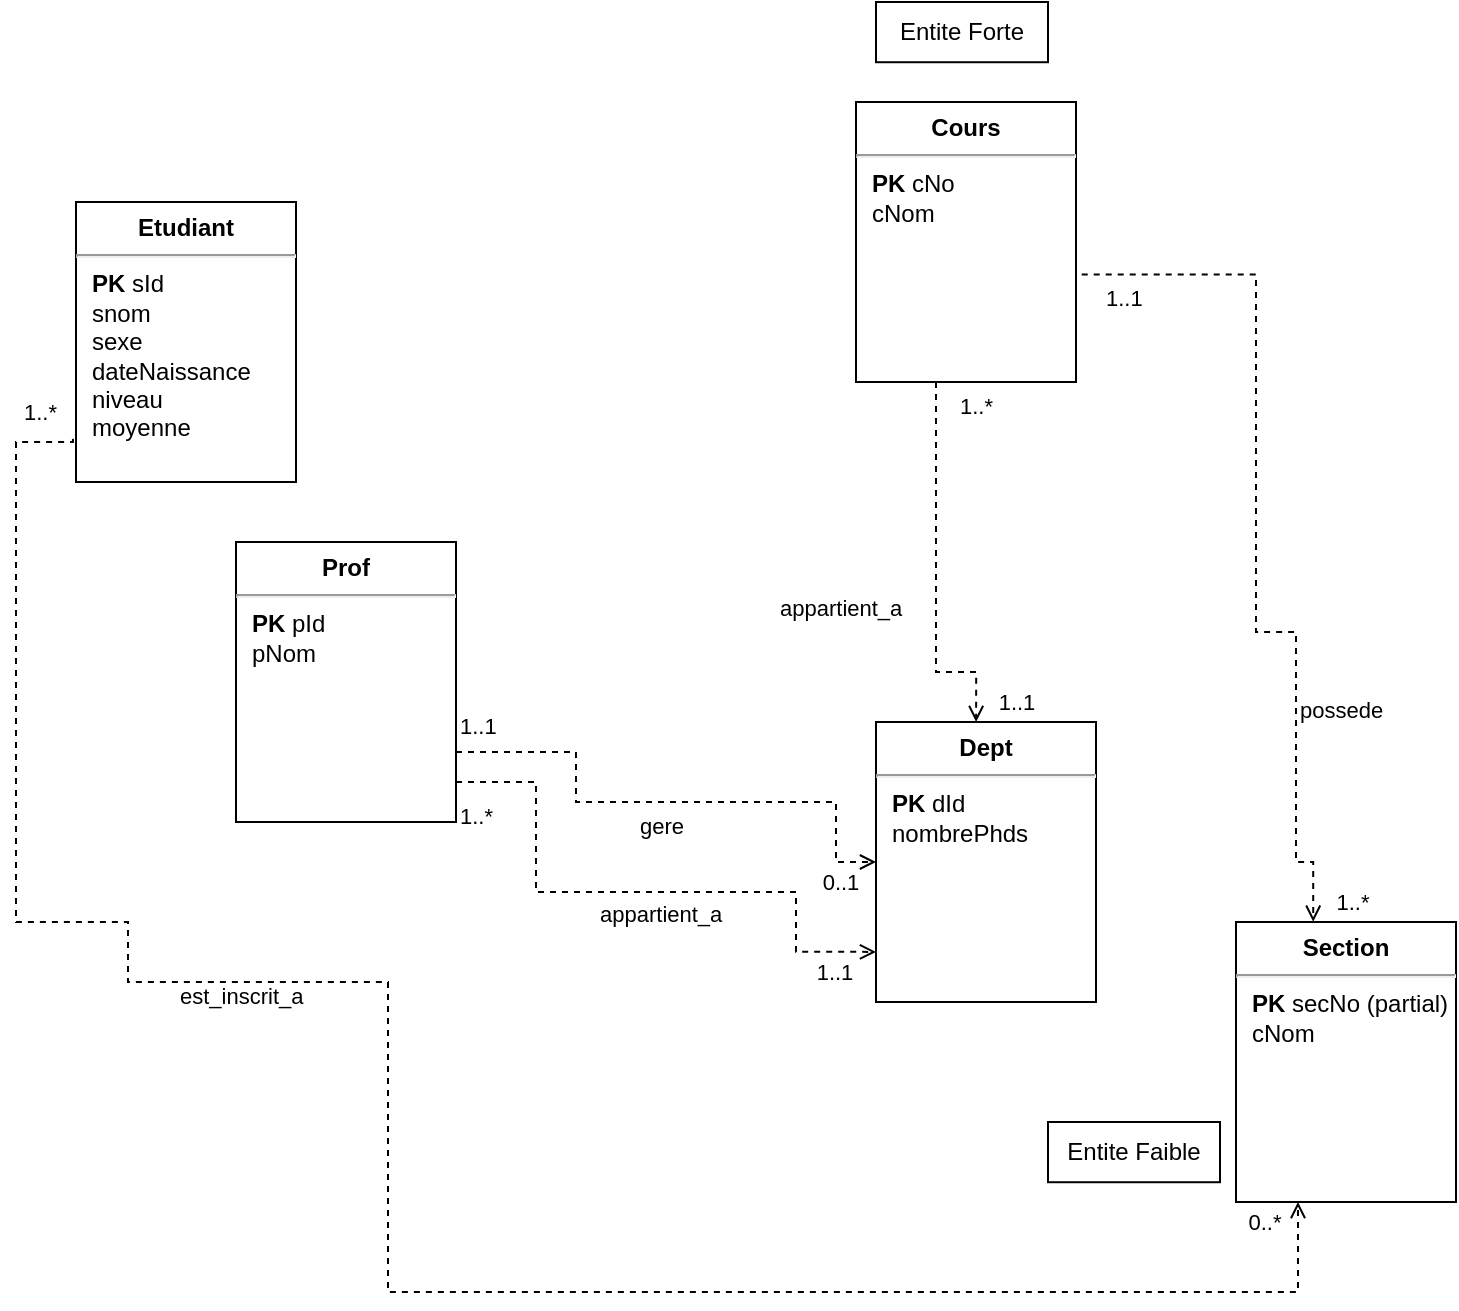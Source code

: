 <mxfile version="20.8.20" type="github">
  <diagram name="Sherwin" id="_lbZI7uZ-QepwtqZpzey">
    <mxGraphModel dx="3163" dy="2007" grid="1" gridSize="10" guides="1" tooltips="1" connect="1" arrows="1" fold="1" page="1" pageScale="1" pageWidth="827" pageHeight="1169" math="0" shadow="0">
      <root>
        <mxCell id="0" />
        <mxCell id="1" parent="0" />
        <mxCell id="sCB3IG0rdzC2e4coQaYl-1" value="&lt;p style=&quot;margin:0px;margin-top:6px;text-align:center;&quot;&gt;&lt;b&gt;Etudiant&lt;/b&gt;&lt;/p&gt;&lt;hr&gt;&lt;p style=&quot;margin:0px;margin-left:8px;&quot;&gt;&lt;b&gt;PK&lt;/b&gt;&amp;nbsp;sId&lt;/p&gt;&lt;p style=&quot;margin:0px;margin-left:8px;&quot;&gt;snom&lt;/p&gt;&lt;p style=&quot;margin:0px;margin-left:8px;&quot;&gt;sexe&lt;/p&gt;&lt;p style=&quot;margin:0px;margin-left:8px;&quot;&gt;dateNaissance&lt;/p&gt;&lt;p style=&quot;margin:0px;margin-left:8px;&quot;&gt;niveau&lt;br&gt;moyenne&lt;br&gt;&lt;/p&gt;&lt;p style=&quot;margin:0px;margin-left:8px;&quot;&gt;&lt;br&gt;&lt;/p&gt;" style="align=left;overflow=fill;html=1;dropTarget=0;" vertex="1" parent="1">
          <mxGeometry x="-1600" y="-620" width="110" height="140" as="geometry" />
        </mxCell>
        <mxCell id="sCB3IG0rdzC2e4coQaYl-2" value="&lt;p style=&quot;margin:0px;margin-top:6px;text-align:center;&quot;&gt;&lt;b&gt;Dept&lt;/b&gt;&lt;/p&gt;&lt;hr&gt;&lt;p style=&quot;margin:0px;margin-left:8px;&quot;&gt;&lt;b&gt;PK&lt;/b&gt;&amp;nbsp;dId&lt;/p&gt;&lt;p style=&quot;margin:0px;margin-left:8px;&quot;&gt;nombrePhds&lt;/p&gt;&lt;p style=&quot;margin:0px;margin-left:8px;&quot;&gt;&lt;br&gt;&lt;/p&gt;" style="align=left;overflow=fill;html=1;dropTarget=0;" vertex="1" parent="1">
          <mxGeometry x="-1200" y="-360" width="110" height="140" as="geometry" />
        </mxCell>
        <mxCell id="sCB3IG0rdzC2e4coQaYl-3" value="&lt;p style=&quot;margin:0px;margin-top:6px;text-align:center;&quot;&gt;&lt;b&gt;Prof&lt;/b&gt;&lt;/p&gt;&lt;hr&gt;&lt;p style=&quot;margin:0px;margin-left:8px;&quot;&gt;&lt;b&gt;PK&lt;/b&gt;&amp;nbsp;pId&lt;/p&gt;&lt;p style=&quot;margin:0px;margin-left:8px;&quot;&gt;pNom&lt;/p&gt;&lt;p style=&quot;margin:0px;margin-left:8px;&quot;&gt;&lt;br&gt;&lt;/p&gt;" style="align=left;overflow=fill;html=1;dropTarget=0;" vertex="1" parent="1">
          <mxGeometry x="-1520" y="-450" width="110" height="140" as="geometry" />
        </mxCell>
        <mxCell id="sCB3IG0rdzC2e4coQaYl-4" value="&lt;p style=&quot;margin:0px;margin-top:6px;text-align:center;&quot;&gt;&lt;b&gt;Cours&lt;/b&gt;&lt;/p&gt;&lt;hr&gt;&lt;p style=&quot;margin:0px;margin-left:8px;&quot;&gt;&lt;b&gt;PK&lt;/b&gt;&amp;nbsp;cNo&lt;/p&gt;&lt;p style=&quot;margin:0px;margin-left:8px;&quot;&gt;cNom&lt;/p&gt;&lt;p style=&quot;margin:0px;margin-left:8px;&quot;&gt;&lt;br&gt;&lt;/p&gt;" style="align=left;overflow=fill;html=1;dropTarget=0;" vertex="1" parent="1">
          <mxGeometry x="-1210" y="-670" width="110" height="140" as="geometry" />
        </mxCell>
        <mxCell id="sCB3IG0rdzC2e4coQaYl-5" value="&lt;p style=&quot;margin:0px;margin-top:6px;text-align:center;&quot;&gt;&lt;b&gt;Section&lt;/b&gt;&lt;/p&gt;&lt;hr&gt;&lt;p style=&quot;margin:0px;margin-left:8px;&quot;&gt;&lt;b&gt;PK&lt;/b&gt;&amp;nbsp;secNo (partial)&lt;/p&gt;&lt;p style=&quot;margin:0px;margin-left:8px;&quot;&gt;cNom&lt;/p&gt;&lt;p style=&quot;margin:0px;margin-left:8px;&quot;&gt;&lt;br&gt;&lt;/p&gt;" style="align=left;overflow=fill;html=1;dropTarget=0;" vertex="1" parent="1">
          <mxGeometry x="-1020" y="-260" width="110" height="140" as="geometry" />
        </mxCell>
        <mxCell id="sCB3IG0rdzC2e4coQaYl-10" value="gere" style="endArrow=open;endFill=0;html=1;edgeStyle=orthogonalEdgeStyle;align=left;verticalAlign=top;rounded=0;strokeColor=default;dashed=1;exitX=1;exitY=0.75;exitDx=0;exitDy=0;entryX=0;entryY=0.5;entryDx=0;entryDy=0;" edge="1" parent="1" source="sCB3IG0rdzC2e4coQaYl-3" target="sCB3IG0rdzC2e4coQaYl-2">
          <mxGeometry x="-0.368" y="30" relative="1" as="geometry">
            <mxPoint x="-1300" y="-320.01" as="sourcePoint" />
            <mxPoint x="-1260" y="-290.01" as="targetPoint" />
            <Array as="points">
              <mxPoint x="-1350" y="-320" />
              <mxPoint x="-1220" y="-320" />
              <mxPoint x="-1220" y="-290" />
            </Array>
            <mxPoint as="offset" />
          </mxGeometry>
        </mxCell>
        <mxCell id="sCB3IG0rdzC2e4coQaYl-11" value="1..1" style="edgeLabel;resizable=0;html=1;align=left;verticalAlign=bottom;" connectable="0" vertex="1" parent="sCB3IG0rdzC2e4coQaYl-10">
          <mxGeometry x="-1" relative="1" as="geometry">
            <mxPoint y="-5" as="offset" />
          </mxGeometry>
        </mxCell>
        <mxCell id="sCB3IG0rdzC2e4coQaYl-12" value="0..1" style="edgeLabel;html=1;align=center;verticalAlign=middle;resizable=0;points=[];" vertex="1" connectable="0" parent="sCB3IG0rdzC2e4coQaYl-10">
          <mxGeometry x="0.859" relative="1" as="geometry">
            <mxPoint y="10" as="offset" />
          </mxGeometry>
        </mxCell>
        <mxCell id="sCB3IG0rdzC2e4coQaYl-13" value="appartient_a" style="endArrow=open;endFill=0;html=1;edgeStyle=orthogonalEdgeStyle;align=left;verticalAlign=top;rounded=0;strokeColor=default;dashed=1;entryX=0;entryY=0.821;entryDx=0;entryDy=0;entryPerimeter=0;" edge="1" parent="1" target="sCB3IG0rdzC2e4coQaYl-2">
          <mxGeometry x="-0.368" y="30" relative="1" as="geometry">
            <mxPoint x="-1410" y="-330" as="sourcePoint" />
            <mxPoint x="-1170" y="-245" as="targetPoint" />
            <Array as="points">
              <mxPoint x="-1370" y="-275" />
              <mxPoint x="-1240" y="-275" />
              <mxPoint x="-1240" y="-245" />
            </Array>
            <mxPoint as="offset" />
          </mxGeometry>
        </mxCell>
        <mxCell id="sCB3IG0rdzC2e4coQaYl-14" value="1..*" style="edgeLabel;resizable=0;html=1;align=left;verticalAlign=bottom;" connectable="0" vertex="1" parent="sCB3IG0rdzC2e4coQaYl-13">
          <mxGeometry x="-1" relative="1" as="geometry">
            <mxPoint y="25" as="offset" />
          </mxGeometry>
        </mxCell>
        <mxCell id="sCB3IG0rdzC2e4coQaYl-15" value="1..1" style="edgeLabel;html=1;align=center;verticalAlign=middle;resizable=0;points=[];" vertex="1" connectable="0" parent="sCB3IG0rdzC2e4coQaYl-13">
          <mxGeometry x="0.859" relative="1" as="geometry">
            <mxPoint y="10" as="offset" />
          </mxGeometry>
        </mxCell>
        <mxCell id="sCB3IG0rdzC2e4coQaYl-25" value="est_inscrit_a" style="endArrow=open;endFill=0;html=1;edgeStyle=orthogonalEdgeStyle;align=left;verticalAlign=top;rounded=0;strokeColor=default;dashed=1;exitX=-0.014;exitY=0.846;exitDx=0;exitDy=0;exitPerimeter=0;" edge="1" parent="1" source="sCB3IG0rdzC2e4coQaYl-1" target="sCB3IG0rdzC2e4coQaYl-5">
          <mxGeometry x="-0.386" y="24" relative="1" as="geometry">
            <mxPoint x="-1617.96" y="-500.0" as="sourcePoint" />
            <mxPoint x="-989" y="-125.06" as="targetPoint" />
            <Array as="points">
              <mxPoint x="-1601" y="-500" />
              <mxPoint x="-1630" y="-500" />
              <mxPoint x="-1630" y="-260" />
              <mxPoint x="-1574" y="-260" />
              <mxPoint x="-1574" y="-230" />
              <mxPoint x="-1444" y="-230" />
              <mxPoint x="-1444" y="-75" />
              <mxPoint x="-989" y="-75" />
            </Array>
            <mxPoint as="offset" />
          </mxGeometry>
        </mxCell>
        <mxCell id="sCB3IG0rdzC2e4coQaYl-26" value="1..*" style="edgeLabel;resizable=0;html=1;align=left;verticalAlign=bottom;" connectable="0" vertex="1" parent="sCB3IG0rdzC2e4coQaYl-25">
          <mxGeometry x="-1" relative="1" as="geometry">
            <mxPoint x="-26" y="-5" as="offset" />
          </mxGeometry>
        </mxCell>
        <mxCell id="sCB3IG0rdzC2e4coQaYl-27" value="0..*" style="edgeLabel;html=1;align=center;verticalAlign=middle;resizable=0;points=[];" vertex="1" connectable="0" parent="sCB3IG0rdzC2e4coQaYl-25">
          <mxGeometry x="0.859" relative="1" as="geometry">
            <mxPoint x="18" y="-35" as="offset" />
          </mxGeometry>
        </mxCell>
        <mxCell id="sCB3IG0rdzC2e4coQaYl-41" value="appartient_a" style="endArrow=open;endFill=0;html=1;edgeStyle=orthogonalEdgeStyle;align=left;verticalAlign=top;rounded=0;strokeColor=default;dashed=1;entryX=0.455;entryY=0;entryDx=0;entryDy=0;entryPerimeter=0;" edge="1" parent="1" source="sCB3IG0rdzC2e4coQaYl-4" target="sCB3IG0rdzC2e4coQaYl-2">
          <mxGeometry x="0.052" y="-80" relative="1" as="geometry">
            <mxPoint x="-1170" y="-490" as="sourcePoint" />
            <mxPoint x="-1090" y="-385" as="targetPoint" />
            <Array as="points">
              <mxPoint x="-1170" y="-385" />
              <mxPoint x="-1150" y="-385" />
            </Array>
            <mxPoint as="offset" />
          </mxGeometry>
        </mxCell>
        <mxCell id="sCB3IG0rdzC2e4coQaYl-42" value="1..*" style="edgeLabel;resizable=0;html=1;align=left;verticalAlign=bottom;" connectable="0" vertex="1" parent="sCB3IG0rdzC2e4coQaYl-41">
          <mxGeometry x="-1" relative="1" as="geometry">
            <mxPoint x="10" y="20" as="offset" />
          </mxGeometry>
        </mxCell>
        <mxCell id="sCB3IG0rdzC2e4coQaYl-43" value="1..1" style="edgeLabel;html=1;align=center;verticalAlign=middle;resizable=0;points=[];" vertex="1" connectable="0" parent="sCB3IG0rdzC2e4coQaYl-41">
          <mxGeometry x="0.859" relative="1" as="geometry">
            <mxPoint x="20" y="3" as="offset" />
          </mxGeometry>
        </mxCell>
        <mxCell id="sCB3IG0rdzC2e4coQaYl-44" value="possede" style="endArrow=open;endFill=0;html=1;edgeStyle=orthogonalEdgeStyle;align=left;verticalAlign=top;rounded=0;strokeColor=default;dashed=1;entryX=0.351;entryY=-0.001;entryDx=0;entryDy=0;entryPerimeter=0;exitX=1.026;exitY=0.616;exitDx=0;exitDy=0;exitPerimeter=0;" edge="1" parent="1" source="sCB3IG0rdzC2e4coQaYl-4" target="sCB3IG0rdzC2e4coQaYl-5">
          <mxGeometry x="0.421" relative="1" as="geometry">
            <mxPoint x="-1010" y="-550" as="sourcePoint" />
            <mxPoint x="-990" y="-380" as="targetPoint" />
            <Array as="points">
              <mxPoint x="-1010" y="-584" />
              <mxPoint x="-1010" y="-405" />
              <mxPoint x="-990" y="-405" />
              <mxPoint x="-990" y="-290" />
            </Array>
            <mxPoint as="offset" />
          </mxGeometry>
        </mxCell>
        <mxCell id="sCB3IG0rdzC2e4coQaYl-45" value="1..1" style="edgeLabel;resizable=0;html=1;align=left;verticalAlign=bottom;" connectable="0" vertex="1" parent="sCB3IG0rdzC2e4coQaYl-44">
          <mxGeometry x="-1" relative="1" as="geometry">
            <mxPoint x="10" y="20" as="offset" />
          </mxGeometry>
        </mxCell>
        <mxCell id="sCB3IG0rdzC2e4coQaYl-46" value="1..*" style="edgeLabel;html=1;align=center;verticalAlign=middle;resizable=0;points=[];" vertex="1" connectable="0" parent="sCB3IG0rdzC2e4coQaYl-44">
          <mxGeometry x="0.859" relative="1" as="geometry">
            <mxPoint x="20" y="20" as="offset" />
          </mxGeometry>
        </mxCell>
        <mxCell id="sCB3IG0rdzC2e4coQaYl-50" value="Entite Forte" style="rounded=0;whiteSpace=wrap;html=1;" vertex="1" parent="1">
          <mxGeometry x="-1200" y="-720" width="86" height="30.11" as="geometry" />
        </mxCell>
        <mxCell id="sCB3IG0rdzC2e4coQaYl-51" value="Entite Faible" style="rounded=0;whiteSpace=wrap;html=1;" vertex="1" parent="1">
          <mxGeometry x="-1114" y="-160" width="86" height="30.11" as="geometry" />
        </mxCell>
      </root>
    </mxGraphModel>
  </diagram>
</mxfile>
